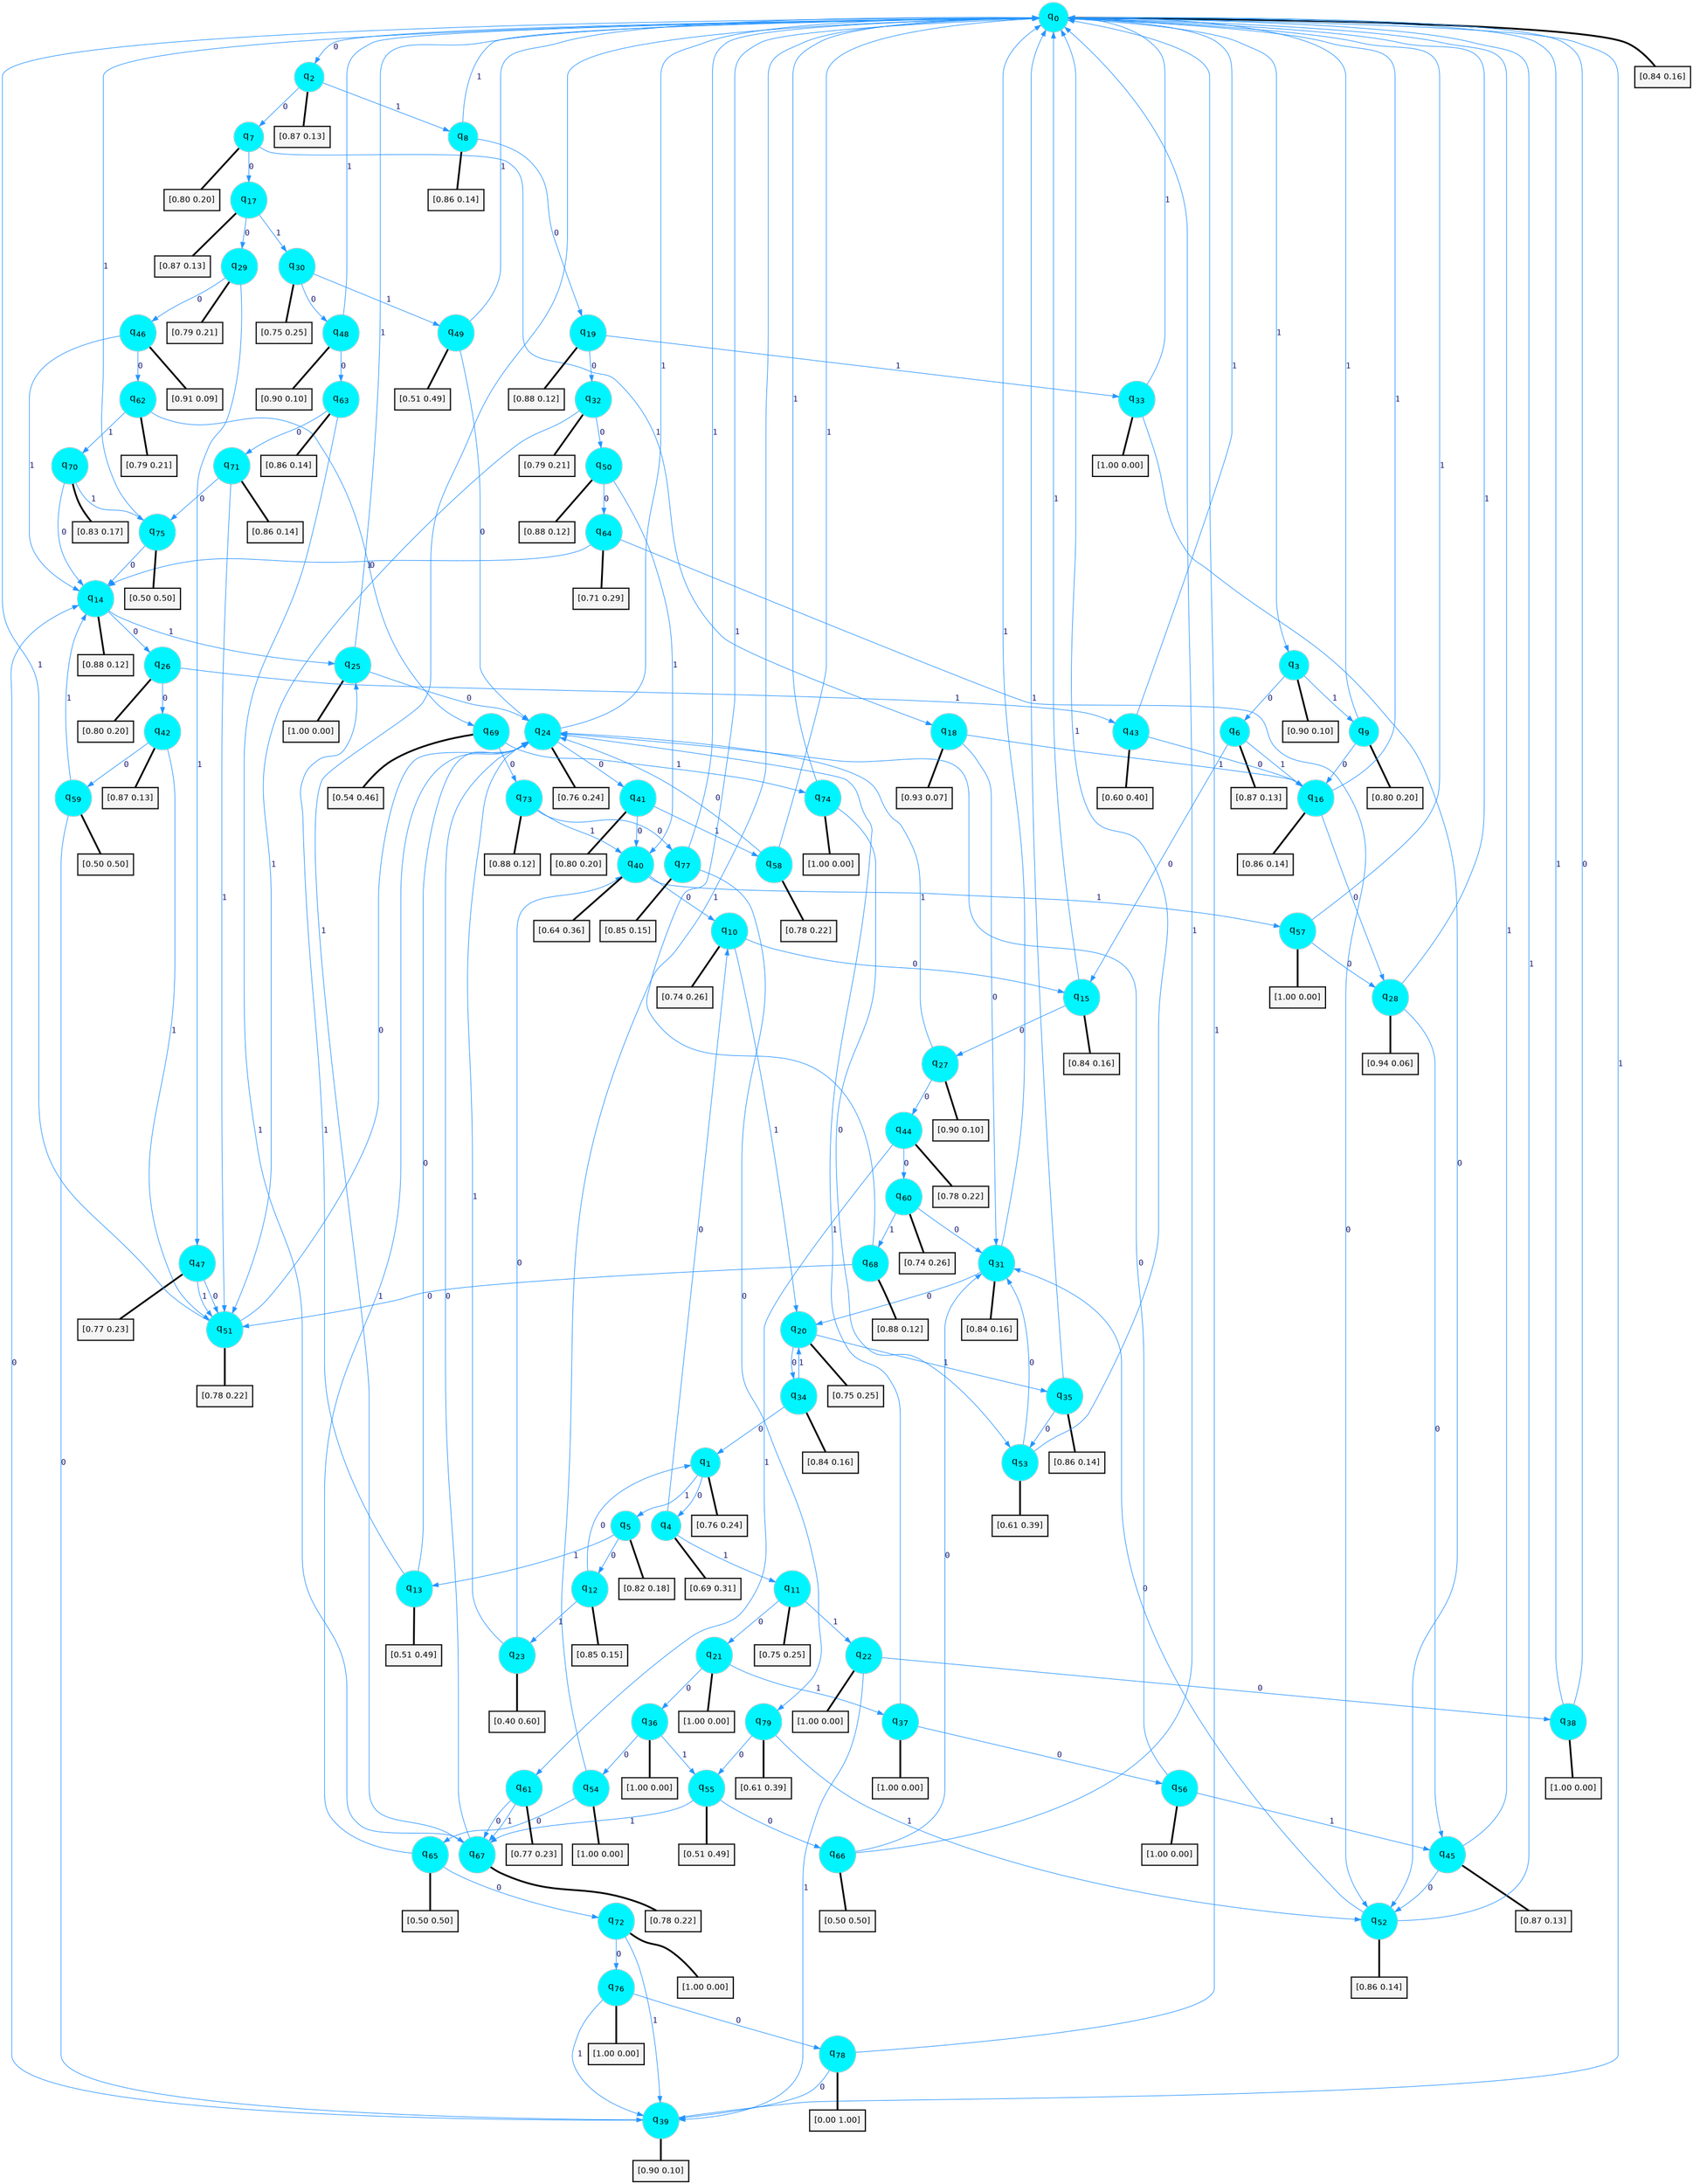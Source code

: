 digraph G {
graph [
bgcolor=transparent, dpi=300, rankdir=TD, size="40,25"];
node [
color=gray, fillcolor=turquoise1, fontcolor=black, fontname=Helvetica, fontsize=16, fontweight=bold, shape=circle, style=filled];
edge [
arrowsize=1, color=dodgerblue1, fontcolor=midnightblue, fontname=courier, fontweight=bold, penwidth=1, style=solid, weight=20];
0[label=<q<SUB>0</SUB>>];
1[label=<q<SUB>1</SUB>>];
2[label=<q<SUB>2</SUB>>];
3[label=<q<SUB>3</SUB>>];
4[label=<q<SUB>4</SUB>>];
5[label=<q<SUB>5</SUB>>];
6[label=<q<SUB>6</SUB>>];
7[label=<q<SUB>7</SUB>>];
8[label=<q<SUB>8</SUB>>];
9[label=<q<SUB>9</SUB>>];
10[label=<q<SUB>10</SUB>>];
11[label=<q<SUB>11</SUB>>];
12[label=<q<SUB>12</SUB>>];
13[label=<q<SUB>13</SUB>>];
14[label=<q<SUB>14</SUB>>];
15[label=<q<SUB>15</SUB>>];
16[label=<q<SUB>16</SUB>>];
17[label=<q<SUB>17</SUB>>];
18[label=<q<SUB>18</SUB>>];
19[label=<q<SUB>19</SUB>>];
20[label=<q<SUB>20</SUB>>];
21[label=<q<SUB>21</SUB>>];
22[label=<q<SUB>22</SUB>>];
23[label=<q<SUB>23</SUB>>];
24[label=<q<SUB>24</SUB>>];
25[label=<q<SUB>25</SUB>>];
26[label=<q<SUB>26</SUB>>];
27[label=<q<SUB>27</SUB>>];
28[label=<q<SUB>28</SUB>>];
29[label=<q<SUB>29</SUB>>];
30[label=<q<SUB>30</SUB>>];
31[label=<q<SUB>31</SUB>>];
32[label=<q<SUB>32</SUB>>];
33[label=<q<SUB>33</SUB>>];
34[label=<q<SUB>34</SUB>>];
35[label=<q<SUB>35</SUB>>];
36[label=<q<SUB>36</SUB>>];
37[label=<q<SUB>37</SUB>>];
38[label=<q<SUB>38</SUB>>];
39[label=<q<SUB>39</SUB>>];
40[label=<q<SUB>40</SUB>>];
41[label=<q<SUB>41</SUB>>];
42[label=<q<SUB>42</SUB>>];
43[label=<q<SUB>43</SUB>>];
44[label=<q<SUB>44</SUB>>];
45[label=<q<SUB>45</SUB>>];
46[label=<q<SUB>46</SUB>>];
47[label=<q<SUB>47</SUB>>];
48[label=<q<SUB>48</SUB>>];
49[label=<q<SUB>49</SUB>>];
50[label=<q<SUB>50</SUB>>];
51[label=<q<SUB>51</SUB>>];
52[label=<q<SUB>52</SUB>>];
53[label=<q<SUB>53</SUB>>];
54[label=<q<SUB>54</SUB>>];
55[label=<q<SUB>55</SUB>>];
56[label=<q<SUB>56</SUB>>];
57[label=<q<SUB>57</SUB>>];
58[label=<q<SUB>58</SUB>>];
59[label=<q<SUB>59</SUB>>];
60[label=<q<SUB>60</SUB>>];
61[label=<q<SUB>61</SUB>>];
62[label=<q<SUB>62</SUB>>];
63[label=<q<SUB>63</SUB>>];
64[label=<q<SUB>64</SUB>>];
65[label=<q<SUB>65</SUB>>];
66[label=<q<SUB>66</SUB>>];
67[label=<q<SUB>67</SUB>>];
68[label=<q<SUB>68</SUB>>];
69[label=<q<SUB>69</SUB>>];
70[label=<q<SUB>70</SUB>>];
71[label=<q<SUB>71</SUB>>];
72[label=<q<SUB>72</SUB>>];
73[label=<q<SUB>73</SUB>>];
74[label=<q<SUB>74</SUB>>];
75[label=<q<SUB>75</SUB>>];
76[label=<q<SUB>76</SUB>>];
77[label=<q<SUB>77</SUB>>];
78[label=<q<SUB>78</SUB>>];
79[label=<q<SUB>79</SUB>>];
80[label="[0.84 0.16]", shape=box,fontcolor=black, fontname=Helvetica, fontsize=14, penwidth=2, fillcolor=whitesmoke,color=black];
81[label="[0.76 0.24]", shape=box,fontcolor=black, fontname=Helvetica, fontsize=14, penwidth=2, fillcolor=whitesmoke,color=black];
82[label="[0.87 0.13]", shape=box,fontcolor=black, fontname=Helvetica, fontsize=14, penwidth=2, fillcolor=whitesmoke,color=black];
83[label="[0.90 0.10]", shape=box,fontcolor=black, fontname=Helvetica, fontsize=14, penwidth=2, fillcolor=whitesmoke,color=black];
84[label="[0.69 0.31]", shape=box,fontcolor=black, fontname=Helvetica, fontsize=14, penwidth=2, fillcolor=whitesmoke,color=black];
85[label="[0.82 0.18]", shape=box,fontcolor=black, fontname=Helvetica, fontsize=14, penwidth=2, fillcolor=whitesmoke,color=black];
86[label="[0.87 0.13]", shape=box,fontcolor=black, fontname=Helvetica, fontsize=14, penwidth=2, fillcolor=whitesmoke,color=black];
87[label="[0.80 0.20]", shape=box,fontcolor=black, fontname=Helvetica, fontsize=14, penwidth=2, fillcolor=whitesmoke,color=black];
88[label="[0.86 0.14]", shape=box,fontcolor=black, fontname=Helvetica, fontsize=14, penwidth=2, fillcolor=whitesmoke,color=black];
89[label="[0.80 0.20]", shape=box,fontcolor=black, fontname=Helvetica, fontsize=14, penwidth=2, fillcolor=whitesmoke,color=black];
90[label="[0.74 0.26]", shape=box,fontcolor=black, fontname=Helvetica, fontsize=14, penwidth=2, fillcolor=whitesmoke,color=black];
91[label="[0.75 0.25]", shape=box,fontcolor=black, fontname=Helvetica, fontsize=14, penwidth=2, fillcolor=whitesmoke,color=black];
92[label="[0.85 0.15]", shape=box,fontcolor=black, fontname=Helvetica, fontsize=14, penwidth=2, fillcolor=whitesmoke,color=black];
93[label="[0.51 0.49]", shape=box,fontcolor=black, fontname=Helvetica, fontsize=14, penwidth=2, fillcolor=whitesmoke,color=black];
94[label="[0.88 0.12]", shape=box,fontcolor=black, fontname=Helvetica, fontsize=14, penwidth=2, fillcolor=whitesmoke,color=black];
95[label="[0.84 0.16]", shape=box,fontcolor=black, fontname=Helvetica, fontsize=14, penwidth=2, fillcolor=whitesmoke,color=black];
96[label="[0.86 0.14]", shape=box,fontcolor=black, fontname=Helvetica, fontsize=14, penwidth=2, fillcolor=whitesmoke,color=black];
97[label="[0.87 0.13]", shape=box,fontcolor=black, fontname=Helvetica, fontsize=14, penwidth=2, fillcolor=whitesmoke,color=black];
98[label="[0.93 0.07]", shape=box,fontcolor=black, fontname=Helvetica, fontsize=14, penwidth=2, fillcolor=whitesmoke,color=black];
99[label="[0.88 0.12]", shape=box,fontcolor=black, fontname=Helvetica, fontsize=14, penwidth=2, fillcolor=whitesmoke,color=black];
100[label="[0.75 0.25]", shape=box,fontcolor=black, fontname=Helvetica, fontsize=14, penwidth=2, fillcolor=whitesmoke,color=black];
101[label="[1.00 0.00]", shape=box,fontcolor=black, fontname=Helvetica, fontsize=14, penwidth=2, fillcolor=whitesmoke,color=black];
102[label="[1.00 0.00]", shape=box,fontcolor=black, fontname=Helvetica, fontsize=14, penwidth=2, fillcolor=whitesmoke,color=black];
103[label="[0.40 0.60]", shape=box,fontcolor=black, fontname=Helvetica, fontsize=14, penwidth=2, fillcolor=whitesmoke,color=black];
104[label="[0.76 0.24]", shape=box,fontcolor=black, fontname=Helvetica, fontsize=14, penwidth=2, fillcolor=whitesmoke,color=black];
105[label="[1.00 0.00]", shape=box,fontcolor=black, fontname=Helvetica, fontsize=14, penwidth=2, fillcolor=whitesmoke,color=black];
106[label="[0.80 0.20]", shape=box,fontcolor=black, fontname=Helvetica, fontsize=14, penwidth=2, fillcolor=whitesmoke,color=black];
107[label="[0.90 0.10]", shape=box,fontcolor=black, fontname=Helvetica, fontsize=14, penwidth=2, fillcolor=whitesmoke,color=black];
108[label="[0.94 0.06]", shape=box,fontcolor=black, fontname=Helvetica, fontsize=14, penwidth=2, fillcolor=whitesmoke,color=black];
109[label="[0.79 0.21]", shape=box,fontcolor=black, fontname=Helvetica, fontsize=14, penwidth=2, fillcolor=whitesmoke,color=black];
110[label="[0.75 0.25]", shape=box,fontcolor=black, fontname=Helvetica, fontsize=14, penwidth=2, fillcolor=whitesmoke,color=black];
111[label="[0.84 0.16]", shape=box,fontcolor=black, fontname=Helvetica, fontsize=14, penwidth=2, fillcolor=whitesmoke,color=black];
112[label="[0.79 0.21]", shape=box,fontcolor=black, fontname=Helvetica, fontsize=14, penwidth=2, fillcolor=whitesmoke,color=black];
113[label="[1.00 0.00]", shape=box,fontcolor=black, fontname=Helvetica, fontsize=14, penwidth=2, fillcolor=whitesmoke,color=black];
114[label="[0.84 0.16]", shape=box,fontcolor=black, fontname=Helvetica, fontsize=14, penwidth=2, fillcolor=whitesmoke,color=black];
115[label="[0.86 0.14]", shape=box,fontcolor=black, fontname=Helvetica, fontsize=14, penwidth=2, fillcolor=whitesmoke,color=black];
116[label="[1.00 0.00]", shape=box,fontcolor=black, fontname=Helvetica, fontsize=14, penwidth=2, fillcolor=whitesmoke,color=black];
117[label="[1.00 0.00]", shape=box,fontcolor=black, fontname=Helvetica, fontsize=14, penwidth=2, fillcolor=whitesmoke,color=black];
118[label="[1.00 0.00]", shape=box,fontcolor=black, fontname=Helvetica, fontsize=14, penwidth=2, fillcolor=whitesmoke,color=black];
119[label="[0.90 0.10]", shape=box,fontcolor=black, fontname=Helvetica, fontsize=14, penwidth=2, fillcolor=whitesmoke,color=black];
120[label="[0.64 0.36]", shape=box,fontcolor=black, fontname=Helvetica, fontsize=14, penwidth=2, fillcolor=whitesmoke,color=black];
121[label="[0.80 0.20]", shape=box,fontcolor=black, fontname=Helvetica, fontsize=14, penwidth=2, fillcolor=whitesmoke,color=black];
122[label="[0.87 0.13]", shape=box,fontcolor=black, fontname=Helvetica, fontsize=14, penwidth=2, fillcolor=whitesmoke,color=black];
123[label="[0.60 0.40]", shape=box,fontcolor=black, fontname=Helvetica, fontsize=14, penwidth=2, fillcolor=whitesmoke,color=black];
124[label="[0.78 0.22]", shape=box,fontcolor=black, fontname=Helvetica, fontsize=14, penwidth=2, fillcolor=whitesmoke,color=black];
125[label="[0.87 0.13]", shape=box,fontcolor=black, fontname=Helvetica, fontsize=14, penwidth=2, fillcolor=whitesmoke,color=black];
126[label="[0.91 0.09]", shape=box,fontcolor=black, fontname=Helvetica, fontsize=14, penwidth=2, fillcolor=whitesmoke,color=black];
127[label="[0.77 0.23]", shape=box,fontcolor=black, fontname=Helvetica, fontsize=14, penwidth=2, fillcolor=whitesmoke,color=black];
128[label="[0.90 0.10]", shape=box,fontcolor=black, fontname=Helvetica, fontsize=14, penwidth=2, fillcolor=whitesmoke,color=black];
129[label="[0.51 0.49]", shape=box,fontcolor=black, fontname=Helvetica, fontsize=14, penwidth=2, fillcolor=whitesmoke,color=black];
130[label="[0.88 0.12]", shape=box,fontcolor=black, fontname=Helvetica, fontsize=14, penwidth=2, fillcolor=whitesmoke,color=black];
131[label="[0.78 0.22]", shape=box,fontcolor=black, fontname=Helvetica, fontsize=14, penwidth=2, fillcolor=whitesmoke,color=black];
132[label="[0.86 0.14]", shape=box,fontcolor=black, fontname=Helvetica, fontsize=14, penwidth=2, fillcolor=whitesmoke,color=black];
133[label="[0.61 0.39]", shape=box,fontcolor=black, fontname=Helvetica, fontsize=14, penwidth=2, fillcolor=whitesmoke,color=black];
134[label="[1.00 0.00]", shape=box,fontcolor=black, fontname=Helvetica, fontsize=14, penwidth=2, fillcolor=whitesmoke,color=black];
135[label="[0.51 0.49]", shape=box,fontcolor=black, fontname=Helvetica, fontsize=14, penwidth=2, fillcolor=whitesmoke,color=black];
136[label="[1.00 0.00]", shape=box,fontcolor=black, fontname=Helvetica, fontsize=14, penwidth=2, fillcolor=whitesmoke,color=black];
137[label="[1.00 0.00]", shape=box,fontcolor=black, fontname=Helvetica, fontsize=14, penwidth=2, fillcolor=whitesmoke,color=black];
138[label="[0.78 0.22]", shape=box,fontcolor=black, fontname=Helvetica, fontsize=14, penwidth=2, fillcolor=whitesmoke,color=black];
139[label="[0.50 0.50]", shape=box,fontcolor=black, fontname=Helvetica, fontsize=14, penwidth=2, fillcolor=whitesmoke,color=black];
140[label="[0.74 0.26]", shape=box,fontcolor=black, fontname=Helvetica, fontsize=14, penwidth=2, fillcolor=whitesmoke,color=black];
141[label="[0.77 0.23]", shape=box,fontcolor=black, fontname=Helvetica, fontsize=14, penwidth=2, fillcolor=whitesmoke,color=black];
142[label="[0.79 0.21]", shape=box,fontcolor=black, fontname=Helvetica, fontsize=14, penwidth=2, fillcolor=whitesmoke,color=black];
143[label="[0.86 0.14]", shape=box,fontcolor=black, fontname=Helvetica, fontsize=14, penwidth=2, fillcolor=whitesmoke,color=black];
144[label="[0.71 0.29]", shape=box,fontcolor=black, fontname=Helvetica, fontsize=14, penwidth=2, fillcolor=whitesmoke,color=black];
145[label="[0.50 0.50]", shape=box,fontcolor=black, fontname=Helvetica, fontsize=14, penwidth=2, fillcolor=whitesmoke,color=black];
146[label="[0.50 0.50]", shape=box,fontcolor=black, fontname=Helvetica, fontsize=14, penwidth=2, fillcolor=whitesmoke,color=black];
147[label="[0.78 0.22]", shape=box,fontcolor=black, fontname=Helvetica, fontsize=14, penwidth=2, fillcolor=whitesmoke,color=black];
148[label="[0.88 0.12]", shape=box,fontcolor=black, fontname=Helvetica, fontsize=14, penwidth=2, fillcolor=whitesmoke,color=black];
149[label="[0.54 0.46]", shape=box,fontcolor=black, fontname=Helvetica, fontsize=14, penwidth=2, fillcolor=whitesmoke,color=black];
150[label="[0.83 0.17]", shape=box,fontcolor=black, fontname=Helvetica, fontsize=14, penwidth=2, fillcolor=whitesmoke,color=black];
151[label="[0.86 0.14]", shape=box,fontcolor=black, fontname=Helvetica, fontsize=14, penwidth=2, fillcolor=whitesmoke,color=black];
152[label="[1.00 0.00]", shape=box,fontcolor=black, fontname=Helvetica, fontsize=14, penwidth=2, fillcolor=whitesmoke,color=black];
153[label="[0.88 0.12]", shape=box,fontcolor=black, fontname=Helvetica, fontsize=14, penwidth=2, fillcolor=whitesmoke,color=black];
154[label="[1.00 0.00]", shape=box,fontcolor=black, fontname=Helvetica, fontsize=14, penwidth=2, fillcolor=whitesmoke,color=black];
155[label="[0.50 0.50]", shape=box,fontcolor=black, fontname=Helvetica, fontsize=14, penwidth=2, fillcolor=whitesmoke,color=black];
156[label="[1.00 0.00]", shape=box,fontcolor=black, fontname=Helvetica, fontsize=14, penwidth=2, fillcolor=whitesmoke,color=black];
157[label="[0.85 0.15]", shape=box,fontcolor=black, fontname=Helvetica, fontsize=14, penwidth=2, fillcolor=whitesmoke,color=black];
158[label="[0.00 1.00]", shape=box,fontcolor=black, fontname=Helvetica, fontsize=14, penwidth=2, fillcolor=whitesmoke,color=black];
159[label="[0.61 0.39]", shape=box,fontcolor=black, fontname=Helvetica, fontsize=14, penwidth=2, fillcolor=whitesmoke,color=black];
0->2 [label=0];
0->3 [label=1];
0->80 [arrowhead=none, penwidth=3,color=black];
1->4 [label=0];
1->5 [label=1];
1->81 [arrowhead=none, penwidth=3,color=black];
2->7 [label=0];
2->8 [label=1];
2->82 [arrowhead=none, penwidth=3,color=black];
3->6 [label=0];
3->9 [label=1];
3->83 [arrowhead=none, penwidth=3,color=black];
4->10 [label=0];
4->11 [label=1];
4->84 [arrowhead=none, penwidth=3,color=black];
5->12 [label=0];
5->13 [label=1];
5->85 [arrowhead=none, penwidth=3,color=black];
6->15 [label=0];
6->16 [label=1];
6->86 [arrowhead=none, penwidth=3,color=black];
7->17 [label=0];
7->18 [label=1];
7->87 [arrowhead=none, penwidth=3,color=black];
8->19 [label=0];
8->0 [label=1];
8->88 [arrowhead=none, penwidth=3,color=black];
9->16 [label=0];
9->0 [label=1];
9->89 [arrowhead=none, penwidth=3,color=black];
10->15 [label=0];
10->20 [label=1];
10->90 [arrowhead=none, penwidth=3,color=black];
11->21 [label=0];
11->22 [label=1];
11->91 [arrowhead=none, penwidth=3,color=black];
12->1 [label=0];
12->23 [label=1];
12->92 [arrowhead=none, penwidth=3,color=black];
13->24 [label=0];
13->25 [label=1];
13->93 [arrowhead=none, penwidth=3,color=black];
14->26 [label=0];
14->25 [label=1];
14->94 [arrowhead=none, penwidth=3,color=black];
15->27 [label=0];
15->0 [label=1];
15->95 [arrowhead=none, penwidth=3,color=black];
16->28 [label=0];
16->0 [label=1];
16->96 [arrowhead=none, penwidth=3,color=black];
17->29 [label=0];
17->30 [label=1];
17->97 [arrowhead=none, penwidth=3,color=black];
18->31 [label=0];
18->16 [label=1];
18->98 [arrowhead=none, penwidth=3,color=black];
19->32 [label=0];
19->33 [label=1];
19->99 [arrowhead=none, penwidth=3,color=black];
20->34 [label=0];
20->35 [label=1];
20->100 [arrowhead=none, penwidth=3,color=black];
21->36 [label=0];
21->37 [label=1];
21->101 [arrowhead=none, penwidth=3,color=black];
22->38 [label=0];
22->39 [label=1];
22->102 [arrowhead=none, penwidth=3,color=black];
23->40 [label=0];
23->24 [label=1];
23->103 [arrowhead=none, penwidth=3,color=black];
24->41 [label=0];
24->0 [label=1];
24->104 [arrowhead=none, penwidth=3,color=black];
25->24 [label=0];
25->0 [label=1];
25->105 [arrowhead=none, penwidth=3,color=black];
26->42 [label=0];
26->43 [label=1];
26->106 [arrowhead=none, penwidth=3,color=black];
27->44 [label=0];
27->24 [label=1];
27->107 [arrowhead=none, penwidth=3,color=black];
28->45 [label=0];
28->0 [label=1];
28->108 [arrowhead=none, penwidth=3,color=black];
29->46 [label=0];
29->47 [label=1];
29->109 [arrowhead=none, penwidth=3,color=black];
30->48 [label=0];
30->49 [label=1];
30->110 [arrowhead=none, penwidth=3,color=black];
31->20 [label=0];
31->0 [label=1];
31->111 [arrowhead=none, penwidth=3,color=black];
32->50 [label=0];
32->51 [label=1];
32->112 [arrowhead=none, penwidth=3,color=black];
33->52 [label=0];
33->0 [label=1];
33->113 [arrowhead=none, penwidth=3,color=black];
34->1 [label=0];
34->20 [label=1];
34->114 [arrowhead=none, penwidth=3,color=black];
35->53 [label=0];
35->0 [label=1];
35->115 [arrowhead=none, penwidth=3,color=black];
36->54 [label=0];
36->55 [label=1];
36->116 [arrowhead=none, penwidth=3,color=black];
37->56 [label=0];
37->24 [label=1];
37->117 [arrowhead=none, penwidth=3,color=black];
38->0 [label=0];
38->0 [label=1];
38->118 [arrowhead=none, penwidth=3,color=black];
39->14 [label=0];
39->0 [label=1];
39->119 [arrowhead=none, penwidth=3,color=black];
40->10 [label=0];
40->57 [label=1];
40->120 [arrowhead=none, penwidth=3,color=black];
41->40 [label=0];
41->58 [label=1];
41->121 [arrowhead=none, penwidth=3,color=black];
42->59 [label=0];
42->51 [label=1];
42->122 [arrowhead=none, penwidth=3,color=black];
43->16 [label=0];
43->0 [label=1];
43->123 [arrowhead=none, penwidth=3,color=black];
44->60 [label=0];
44->61 [label=1];
44->124 [arrowhead=none, penwidth=3,color=black];
45->52 [label=0];
45->0 [label=1];
45->125 [arrowhead=none, penwidth=3,color=black];
46->62 [label=0];
46->14 [label=1];
46->126 [arrowhead=none, penwidth=3,color=black];
47->51 [label=0];
47->51 [label=1];
47->127 [arrowhead=none, penwidth=3,color=black];
48->63 [label=0];
48->0 [label=1];
48->128 [arrowhead=none, penwidth=3,color=black];
49->24 [label=0];
49->0 [label=1];
49->129 [arrowhead=none, penwidth=3,color=black];
50->64 [label=0];
50->40 [label=1];
50->130 [arrowhead=none, penwidth=3,color=black];
51->24 [label=0];
51->0 [label=1];
51->131 [arrowhead=none, penwidth=3,color=black];
52->31 [label=0];
52->0 [label=1];
52->132 [arrowhead=none, penwidth=3,color=black];
53->31 [label=0];
53->0 [label=1];
53->133 [arrowhead=none, penwidth=3,color=black];
54->65 [label=0];
54->0 [label=1];
54->134 [arrowhead=none, penwidth=3,color=black];
55->66 [label=0];
55->67 [label=1];
55->135 [arrowhead=none, penwidth=3,color=black];
56->24 [label=0];
56->45 [label=1];
56->136 [arrowhead=none, penwidth=3,color=black];
57->28 [label=0];
57->0 [label=1];
57->137 [arrowhead=none, penwidth=3,color=black];
58->24 [label=0];
58->0 [label=1];
58->138 [arrowhead=none, penwidth=3,color=black];
59->39 [label=0];
59->14 [label=1];
59->139 [arrowhead=none, penwidth=3,color=black];
60->31 [label=0];
60->68 [label=1];
60->140 [arrowhead=none, penwidth=3,color=black];
61->67 [label=0];
61->67 [label=1];
61->141 [arrowhead=none, penwidth=3,color=black];
62->69 [label=0];
62->70 [label=1];
62->142 [arrowhead=none, penwidth=3,color=black];
63->71 [label=0];
63->67 [label=1];
63->143 [arrowhead=none, penwidth=3,color=black];
64->52 [label=0];
64->14 [label=1];
64->144 [arrowhead=none, penwidth=3,color=black];
65->72 [label=0];
65->24 [label=1];
65->145 [arrowhead=none, penwidth=3,color=black];
66->31 [label=0];
66->0 [label=1];
66->146 [arrowhead=none, penwidth=3,color=black];
67->24 [label=0];
67->0 [label=1];
67->147 [arrowhead=none, penwidth=3,color=black];
68->51 [label=0];
68->0 [label=1];
68->148 [arrowhead=none, penwidth=3,color=black];
69->73 [label=0];
69->74 [label=1];
69->149 [arrowhead=none, penwidth=3,color=black];
70->14 [label=0];
70->75 [label=1];
70->150 [arrowhead=none, penwidth=3,color=black];
71->75 [label=0];
71->51 [label=1];
71->151 [arrowhead=none, penwidth=3,color=black];
72->76 [label=0];
72->39 [label=1];
72->152 [arrowhead=none, penwidth=3,color=black];
73->77 [label=0];
73->40 [label=1];
73->153 [arrowhead=none, penwidth=3,color=black];
74->53 [label=0];
74->0 [label=1];
74->154 [arrowhead=none, penwidth=3,color=black];
75->14 [label=0];
75->0 [label=1];
75->155 [arrowhead=none, penwidth=3,color=black];
76->78 [label=0];
76->39 [label=1];
76->156 [arrowhead=none, penwidth=3,color=black];
77->79 [label=0];
77->0 [label=1];
77->157 [arrowhead=none, penwidth=3,color=black];
78->39 [label=0];
78->0 [label=1];
78->158 [arrowhead=none, penwidth=3,color=black];
79->55 [label=0];
79->52 [label=1];
79->159 [arrowhead=none, penwidth=3,color=black];
}
